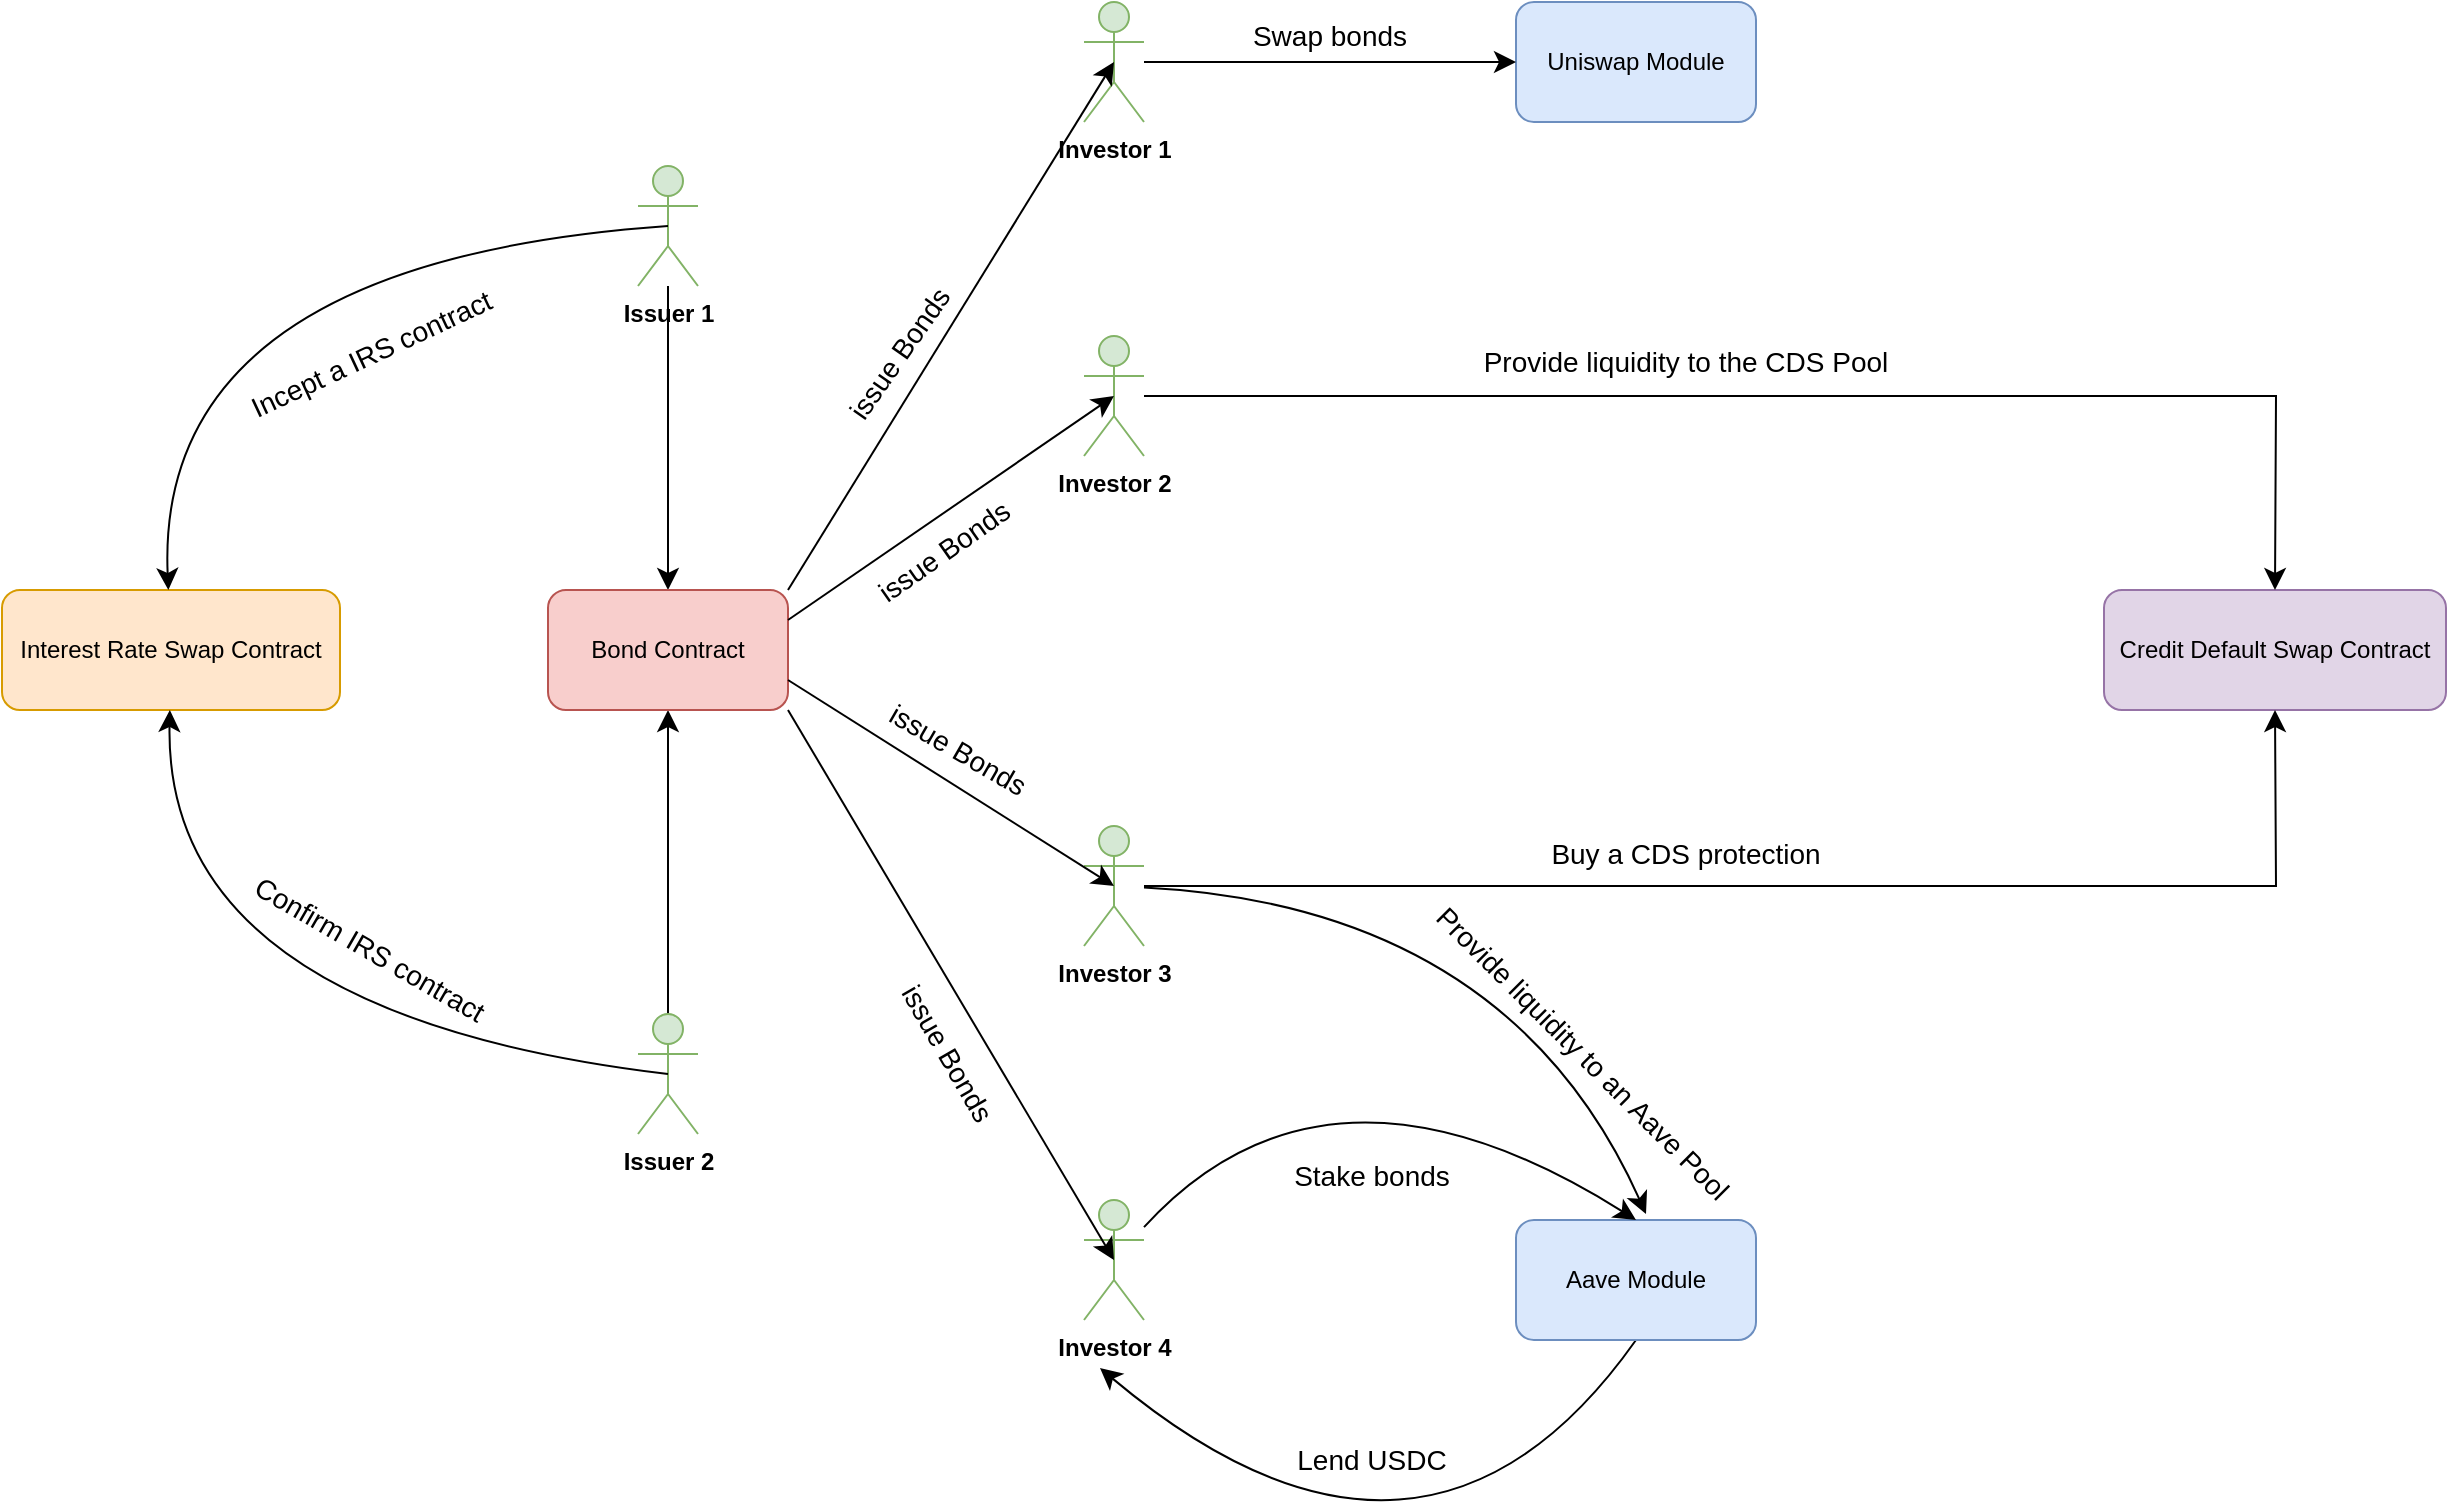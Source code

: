 <mxfile version="25.0.3">
  <diagram name="Page-1" id="mPtFx5clELZSQjHuAHDO">
    <mxGraphModel dx="2634" dy="2051" grid="0" gridSize="10" guides="1" tooltips="1" connect="1" arrows="1" fold="1" page="0" pageScale="1" pageWidth="1500" pageHeight="800" math="0" shadow="0">
      <root>
        <mxCell id="0" />
        <mxCell id="1" parent="0" />
        <mxCell id="zSTqkQONEQnt6rS8sQXK-40" style="edgeStyle=none;curved=1;rounded=0;orthogonalLoop=1;jettySize=auto;html=1;entryX=0.5;entryY=0;entryDx=0;entryDy=0;fontSize=12;startSize=8;endSize=8;" parent="1" source="zSTqkQONEQnt6rS8sQXK-1" target="zSTqkQONEQnt6rS8sQXK-7" edge="1">
          <mxGeometry relative="1" as="geometry" />
        </mxCell>
        <mxCell id="zSTqkQONEQnt6rS8sQXK-1" value="&lt;b&gt;Issuer 1&lt;/b&gt;" style="shape=umlActor;verticalLabelPosition=bottom;verticalAlign=top;html=1;outlineConnect=0;fillColor=#d5e8d4;strokeColor=#82b366;" parent="1" vertex="1">
          <mxGeometry x="-625" y="-1069" width="30" height="60" as="geometry" />
        </mxCell>
        <mxCell id="zSTqkQONEQnt6rS8sQXK-41" style="edgeStyle=none;curved=1;rounded=0;orthogonalLoop=1;jettySize=auto;html=1;entryX=0.5;entryY=1;entryDx=0;entryDy=0;fontSize=12;startSize=8;endSize=8;" parent="1" source="zSTqkQONEQnt6rS8sQXK-2" target="zSTqkQONEQnt6rS8sQXK-7" edge="1">
          <mxGeometry relative="1" as="geometry" />
        </mxCell>
        <mxCell id="zSTqkQONEQnt6rS8sQXK-2" value="&lt;b&gt;Issuer 2&lt;/b&gt;" style="shape=umlActor;verticalLabelPosition=bottom;verticalAlign=top;html=1;outlineConnect=0;fillColor=#d5e8d4;strokeColor=#82b366;" parent="1" vertex="1">
          <mxGeometry x="-625" y="-645" width="30" height="60" as="geometry" />
        </mxCell>
        <mxCell id="zSTqkQONEQnt6rS8sQXK-7" value="Bond Contract" style="rounded=1;whiteSpace=wrap;html=1;fillColor=#f8cecc;strokeColor=#b85450;" parent="1" vertex="1">
          <mxGeometry x="-670" y="-857" width="120" height="60" as="geometry" />
        </mxCell>
        <mxCell id="zSTqkQONEQnt6rS8sQXK-8" value="Interest Rate Swap Contract" style="rounded=1;whiteSpace=wrap;html=1;fillColor=#ffe6cc;strokeColor=#d79b00;" parent="1" vertex="1">
          <mxGeometry x="-943" y="-857" width="169" height="60" as="geometry" />
        </mxCell>
        <mxCell id="zSTqkQONEQnt6rS8sQXK-9" value="Credit Default Swap Contract" style="rounded=1;whiteSpace=wrap;html=1;fillColor=#e1d5e7;strokeColor=#9673a6;" parent="1" vertex="1">
          <mxGeometry x="108" y="-857" width="171" height="60" as="geometry" />
        </mxCell>
        <mxCell id="zSTqkQONEQnt6rS8sQXK-56" style="edgeStyle=none;curved=1;rounded=0;orthogonalLoop=1;jettySize=auto;html=1;fontSize=12;startSize=8;endSize=8;exitX=0.5;exitY=1;exitDx=0;exitDy=0;" parent="1" source="zSTqkQONEQnt6rS8sQXK-10" edge="1">
          <mxGeometry relative="1" as="geometry">
            <mxPoint x="-394" y="-468" as="targetPoint" />
            <Array as="points">
              <mxPoint x="-232" y="-332" />
            </Array>
          </mxGeometry>
        </mxCell>
        <mxCell id="zSTqkQONEQnt6rS8sQXK-10" value="Aave Module" style="rounded=1;whiteSpace=wrap;html=1;fillColor=#dae8fc;strokeColor=#6c8ebf;" parent="1" vertex="1">
          <mxGeometry x="-186" y="-542" width="120" height="60" as="geometry" />
        </mxCell>
        <mxCell id="zSTqkQONEQnt6rS8sQXK-11" value="Uniswap Module" style="rounded=1;whiteSpace=wrap;html=1;fillColor=#dae8fc;strokeColor=#6c8ebf;" parent="1" vertex="1">
          <mxGeometry x="-186" y="-1151" width="120" height="60" as="geometry" />
        </mxCell>
        <mxCell id="zSTqkQONEQnt6rS8sQXK-51" style="edgeStyle=none;curved=1;rounded=0;orthogonalLoop=1;jettySize=auto;html=1;entryX=0;entryY=0.5;entryDx=0;entryDy=0;fontSize=12;startSize=8;endSize=8;" parent="1" source="zSTqkQONEQnt6rS8sQXK-16" target="zSTqkQONEQnt6rS8sQXK-11" edge="1">
          <mxGeometry relative="1" as="geometry" />
        </mxCell>
        <mxCell id="zSTqkQONEQnt6rS8sQXK-16" value="&lt;b&gt;Investor 1&lt;/b&gt;" style="shape=umlActor;verticalLabelPosition=bottom;verticalAlign=top;html=1;outlineConnect=0;fillColor=#d5e8d4;strokeColor=#82b366;" parent="1" vertex="1">
          <mxGeometry x="-402" y="-1151" width="30" height="60" as="geometry" />
        </mxCell>
        <mxCell id="cC8Djjunal5g1ZJInU9m-2" style="edgeStyle=none;curved=0;rounded=0;orthogonalLoop=1;jettySize=auto;html=1;entryX=0.5;entryY=0;entryDx=0;entryDy=0;fontSize=12;startSize=8;endSize=8;" edge="1" parent="1" source="zSTqkQONEQnt6rS8sQXK-17" target="zSTqkQONEQnt6rS8sQXK-9">
          <mxGeometry relative="1" as="geometry">
            <Array as="points">
              <mxPoint x="194" y="-954" />
            </Array>
          </mxGeometry>
        </mxCell>
        <mxCell id="zSTqkQONEQnt6rS8sQXK-17" value="&lt;b&gt;Investor 2&lt;/b&gt;" style="shape=umlActor;verticalLabelPosition=bottom;verticalAlign=top;html=1;outlineConnect=0;fillColor=#d5e8d4;strokeColor=#82b366;" parent="1" vertex="1">
          <mxGeometry x="-402" y="-984" width="30" height="60" as="geometry" />
        </mxCell>
        <mxCell id="cC8Djjunal5g1ZJInU9m-3" style="edgeStyle=none;curved=0;rounded=0;orthogonalLoop=1;jettySize=auto;html=1;entryX=0.5;entryY=1;entryDx=0;entryDy=0;fontSize=12;startSize=8;endSize=8;" edge="1" parent="1" source="zSTqkQONEQnt6rS8sQXK-23" target="zSTqkQONEQnt6rS8sQXK-9">
          <mxGeometry relative="1" as="geometry">
            <Array as="points">
              <mxPoint x="194" y="-709" />
            </Array>
          </mxGeometry>
        </mxCell>
        <mxCell id="cC8Djjunal5g1ZJInU9m-6" style="edgeStyle=none;curved=1;rounded=0;orthogonalLoop=1;jettySize=auto;html=1;fontSize=12;startSize=8;endSize=8;" edge="1" parent="1" source="zSTqkQONEQnt6rS8sQXK-23">
          <mxGeometry relative="1" as="geometry">
            <mxPoint x="-121" y="-545" as="targetPoint" />
            <Array as="points">
              <mxPoint x="-190" y="-699" />
            </Array>
          </mxGeometry>
        </mxCell>
        <mxCell id="zSTqkQONEQnt6rS8sQXK-23" value="&lt;b&gt;Investor 3&lt;/b&gt;" style="shape=umlActor;verticalLabelPosition=bottom;verticalAlign=top;html=1;outlineConnect=0;fillColor=#d5e8d4;strokeColor=#82b366;" parent="1" vertex="1">
          <mxGeometry x="-402" y="-739" width="30" height="60" as="geometry" />
        </mxCell>
        <mxCell id="zSTqkQONEQnt6rS8sQXK-53" style="edgeStyle=none;curved=1;rounded=0;orthogonalLoop=1;jettySize=auto;html=1;entryX=0.5;entryY=0;entryDx=0;entryDy=0;fontSize=12;startSize=8;endSize=8;" parent="1" source="zSTqkQONEQnt6rS8sQXK-25" target="zSTqkQONEQnt6rS8sQXK-10" edge="1">
          <mxGeometry relative="1" as="geometry">
            <Array as="points">
              <mxPoint x="-280" y="-639" />
            </Array>
          </mxGeometry>
        </mxCell>
        <mxCell id="zSTqkQONEQnt6rS8sQXK-25" value="&lt;b&gt;Investor 4&lt;/b&gt;" style="shape=umlActor;verticalLabelPosition=bottom;verticalAlign=top;html=1;outlineConnect=0;fillColor=#d5e8d4;strokeColor=#82b366;" parent="1" vertex="1">
          <mxGeometry x="-402" y="-552" width="30" height="60" as="geometry" />
        </mxCell>
        <mxCell id="zSTqkQONEQnt6rS8sQXK-30" style="edgeStyle=none;curved=1;rounded=0;orthogonalLoop=1;jettySize=auto;html=1;fontSize=12;startSize=8;endSize=8;exitX=0.5;exitY=0.5;exitDx=0;exitDy=0;exitPerimeter=0;" parent="1" source="zSTqkQONEQnt6rS8sQXK-1" target="zSTqkQONEQnt6rS8sQXK-8" edge="1">
          <mxGeometry relative="1" as="geometry">
            <Array as="points">
              <mxPoint x="-867" y="-1021" />
            </Array>
          </mxGeometry>
        </mxCell>
        <mxCell id="zSTqkQONEQnt6rS8sQXK-31" style="edgeStyle=none;curved=1;rounded=0;orthogonalLoop=1;jettySize=auto;html=1;fontSize=12;startSize=8;endSize=8;exitX=0.5;exitY=0.5;exitDx=0;exitDy=0;exitPerimeter=0;" parent="1" source="zSTqkQONEQnt6rS8sQXK-2" target="zSTqkQONEQnt6rS8sQXK-8" edge="1">
          <mxGeometry relative="1" as="geometry">
            <Array as="points">
              <mxPoint x="-862" y="-645" />
            </Array>
          </mxGeometry>
        </mxCell>
        <mxCell id="zSTqkQONEQnt6rS8sQXK-32" value="&lt;font style=&quot;font-size: 14px;&quot;&gt;Incept a IRS contract&lt;/font&gt;" style="text;html=1;align=center;verticalAlign=middle;whiteSpace=wrap;rounded=0;fontSize=16;rotation=-25;" parent="1" vertex="1">
          <mxGeometry x="-834.62" y="-990.53" width="152.5" height="30" as="geometry" />
        </mxCell>
        <mxCell id="zSTqkQONEQnt6rS8sQXK-33" value="&lt;font style=&quot;font-size: 14px;&quot;&gt;Confirm IRS contract&lt;/font&gt;" style="text;html=1;align=center;verticalAlign=middle;whiteSpace=wrap;rounded=0;fontSize=16;rotation=30;" parent="1" vertex="1">
          <mxGeometry x="-836.87" y="-693" width="157" height="30" as="geometry" />
        </mxCell>
        <mxCell id="zSTqkQONEQnt6rS8sQXK-42" style="edgeStyle=none;curved=1;rounded=0;orthogonalLoop=1;jettySize=auto;html=1;exitX=1;exitY=0;exitDx=0;exitDy=0;entryX=0.5;entryY=0.5;entryDx=0;entryDy=0;entryPerimeter=0;fontSize=12;startSize=8;endSize=8;" parent="1" source="zSTqkQONEQnt6rS8sQXK-7" target="zSTqkQONEQnt6rS8sQXK-16" edge="1">
          <mxGeometry relative="1" as="geometry" />
        </mxCell>
        <mxCell id="zSTqkQONEQnt6rS8sQXK-43" style="edgeStyle=none;curved=1;rounded=0;orthogonalLoop=1;jettySize=auto;html=1;exitX=1;exitY=0.25;exitDx=0;exitDy=0;entryX=0.5;entryY=0.5;entryDx=0;entryDy=0;entryPerimeter=0;fontSize=12;startSize=8;endSize=8;" parent="1" source="zSTqkQONEQnt6rS8sQXK-7" target="zSTqkQONEQnt6rS8sQXK-17" edge="1">
          <mxGeometry relative="1" as="geometry" />
        </mxCell>
        <mxCell id="zSTqkQONEQnt6rS8sQXK-44" style="edgeStyle=none;curved=1;rounded=0;orthogonalLoop=1;jettySize=auto;html=1;exitX=1;exitY=1;exitDx=0;exitDy=0;entryX=0.5;entryY=0.5;entryDx=0;entryDy=0;entryPerimeter=0;fontSize=12;startSize=8;endSize=8;" parent="1" source="zSTqkQONEQnt6rS8sQXK-7" target="zSTqkQONEQnt6rS8sQXK-25" edge="1">
          <mxGeometry relative="1" as="geometry" />
        </mxCell>
        <mxCell id="zSTqkQONEQnt6rS8sQXK-45" style="edgeStyle=none;curved=1;rounded=0;orthogonalLoop=1;jettySize=auto;html=1;exitX=1;exitY=0.75;exitDx=0;exitDy=0;entryX=0.5;entryY=0.5;entryDx=0;entryDy=0;entryPerimeter=0;fontSize=12;startSize=8;endSize=8;" parent="1" source="zSTqkQONEQnt6rS8sQXK-7" target="zSTqkQONEQnt6rS8sQXK-23" edge="1">
          <mxGeometry relative="1" as="geometry" />
        </mxCell>
        <mxCell id="zSTqkQONEQnt6rS8sQXK-47" value="&lt;font style=&quot;font-size: 14px;&quot;&gt;issue Bonds&lt;/font&gt;" style="text;html=1;align=center;verticalAlign=middle;whiteSpace=wrap;rounded=0;fontSize=16;rotation=-55;" parent="1" vertex="1">
          <mxGeometry x="-537" y="-987.76" width="84.65" height="24.47" as="geometry" />
        </mxCell>
        <mxCell id="zSTqkQONEQnt6rS8sQXK-48" value="&lt;font style=&quot;font-size: 14px;&quot;&gt;issue Bonds&lt;/font&gt;" style="text;html=1;align=center;verticalAlign=middle;whiteSpace=wrap;rounded=0;fontSize=16;rotation=-35;" parent="1" vertex="1">
          <mxGeometry x="-515" y="-889.4" width="84.65" height="24.47" as="geometry" />
        </mxCell>
        <mxCell id="zSTqkQONEQnt6rS8sQXK-49" value="&lt;font style=&quot;font-size: 14px;&quot;&gt;issue Bonds&lt;/font&gt;" style="text;html=1;align=center;verticalAlign=middle;whiteSpace=wrap;rounded=0;fontSize=16;rotation=30;" parent="1" vertex="1">
          <mxGeometry x="-507" y="-790" width="84.65" height="24.47" as="geometry" />
        </mxCell>
        <mxCell id="zSTqkQONEQnt6rS8sQXK-50" value="&lt;font style=&quot;font-size: 14px;&quot;&gt;issue Bonds&lt;/font&gt;" style="text;html=1;align=center;verticalAlign=middle;whiteSpace=wrap;rounded=0;fontSize=16;rotation=60;" parent="1" vertex="1">
          <mxGeometry x="-512" y="-638" width="84.65" height="24.47" as="geometry" />
        </mxCell>
        <mxCell id="zSTqkQONEQnt6rS8sQXK-52" value="&lt;font style=&quot;font-size: 14px;&quot;&gt;Swap bonds&lt;/font&gt;" style="text;html=1;align=center;verticalAlign=middle;whiteSpace=wrap;rounded=0;fontSize=16;" parent="1" vertex="1">
          <mxGeometry x="-322" y="-1147" width="86" height="23" as="geometry" />
        </mxCell>
        <mxCell id="zSTqkQONEQnt6rS8sQXK-57" value="&lt;font style=&quot;font-size: 14px;&quot;&gt;Stake bonds&lt;/font&gt;" style="text;html=1;align=center;verticalAlign=middle;whiteSpace=wrap;rounded=0;fontSize=16;" parent="1" vertex="1">
          <mxGeometry x="-301" y="-577" width="86" height="23" as="geometry" />
        </mxCell>
        <mxCell id="zSTqkQONEQnt6rS8sQXK-58" value="&lt;span style=&quot;font-size: 14px;&quot;&gt;Lend USDC&lt;/span&gt;" style="text;html=1;align=center;verticalAlign=middle;whiteSpace=wrap;rounded=0;fontSize=16;" parent="1" vertex="1">
          <mxGeometry x="-301" y="-435" width="86" height="23" as="geometry" />
        </mxCell>
        <mxCell id="cC8Djjunal5g1ZJInU9m-4" value="&lt;font style=&quot;font-size: 14px;&quot;&gt;Provide liquidity to the CDS Pool&lt;/font&gt;" style="text;html=1;align=center;verticalAlign=middle;whiteSpace=wrap;rounded=0;fontSize=16;" vertex="1" parent="1">
          <mxGeometry x="-207" y="-983.53" width="212" height="23" as="geometry" />
        </mxCell>
        <mxCell id="cC8Djjunal5g1ZJInU9m-5" value="&lt;font style=&quot;font-size: 14px;&quot;&gt;Buy a CDS protection&lt;/font&gt;" style="text;html=1;align=center;verticalAlign=middle;whiteSpace=wrap;rounded=0;fontSize=16;" vertex="1" parent="1">
          <mxGeometry x="-173" y="-735" width="144" height="18" as="geometry" />
        </mxCell>
        <mxCell id="cC8Djjunal5g1ZJInU9m-7" value="&lt;font style=&quot;font-size: 14px;&quot;&gt;Provide liquidity to an Aave Pool&lt;/font&gt;" style="text;html=1;align=center;verticalAlign=middle;whiteSpace=wrap;rounded=0;fontSize=16;rotation=45;" vertex="1" parent="1">
          <mxGeometry x="-261" y="-634.77" width="218" height="18" as="geometry" />
        </mxCell>
      </root>
    </mxGraphModel>
  </diagram>
</mxfile>

